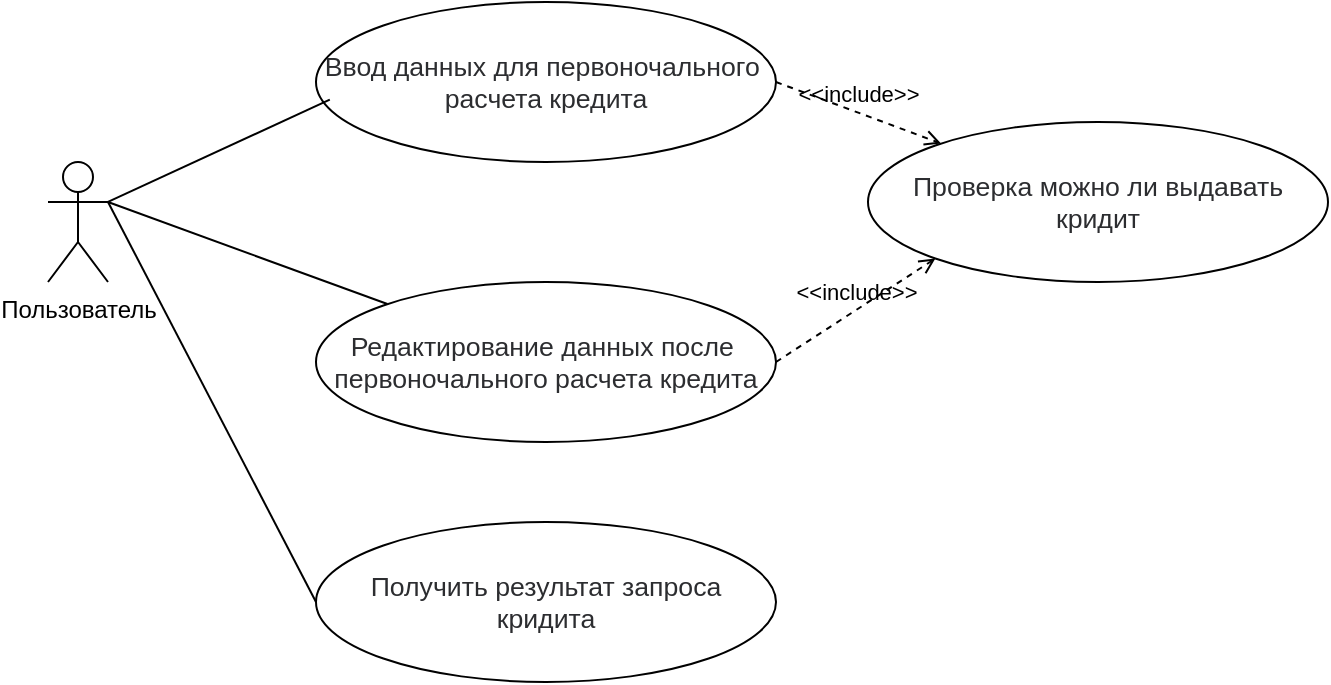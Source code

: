 <mxfile version="14.6.13" type="device"><diagram id="w5X8f1p3xOydfUCjfcnS" name="Страница 1"><mxGraphModel dx="1038" dy="607" grid="1" gridSize="10" guides="1" tooltips="1" connect="1" arrows="1" fold="1" page="1" pageScale="1" pageWidth="827" pageHeight="1169" math="0" shadow="0"><root><mxCell id="0"/><mxCell id="1" parent="0"/><mxCell id="9l69E3kyJ9mvDu5hccYO-1" value="Пользователь" style="shape=umlActor;verticalLabelPosition=bottom;verticalAlign=top;html=1;outlineConnect=0;" parent="1" vertex="1"><mxGeometry x="50" y="310" width="30" height="60" as="geometry"/></mxCell><mxCell id="9l69E3kyJ9mvDu5hccYO-2" value="&lt;span id=&quot;docs-internal-guid-afd97ce5-7fff-4a05-c160-9bf3127e9fb2&quot;&gt;&lt;span style=&quot;font-size: 10pt ; font-family: &amp;#34;arial&amp;#34; ; color: rgb(44 , 45 , 48) ; vertical-align: baseline&quot;&gt;Ввод данных для первоночального&amp;nbsp;&lt;br&gt;расчета кредита&lt;br&gt;&lt;/span&gt;&lt;/span&gt;" style="ellipse;whiteSpace=wrap;html=1;" parent="1" vertex="1"><mxGeometry x="184" y="230" width="230" height="80" as="geometry"/></mxCell><mxCell id="9l69E3kyJ9mvDu5hccYO-3" value="&lt;span id=&quot;docs-internal-guid-afd97ce5-7fff-4a05-c160-9bf3127e9fb2&quot;&gt;&lt;span style=&quot;font-size: 10pt ; font-family: &amp;#34;arial&amp;#34; ; color: rgb(44 , 45 , 48) ; vertical-align: baseline&quot;&gt;Редактирование данных после&amp;nbsp; первоночального&amp;nbsp;расчета кредита&lt;br&gt;&lt;/span&gt;&lt;/span&gt;" style="ellipse;whiteSpace=wrap;html=1;" parent="1" vertex="1"><mxGeometry x="184" y="370" width="230" height="80" as="geometry"/></mxCell><mxCell id="9l69E3kyJ9mvDu5hccYO-6" value="" style="endArrow=none;html=1;exitX=1;exitY=0.333;exitDx=0;exitDy=0;exitPerimeter=0;entryX=0.03;entryY=0.61;entryDx=0;entryDy=0;entryPerimeter=0;" parent="1" source="9l69E3kyJ9mvDu5hccYO-1" target="9l69E3kyJ9mvDu5hccYO-2" edge="1"><mxGeometry width="50" height="50" relative="1" as="geometry"><mxPoint x="90" y="700" as="sourcePoint"/><mxPoint x="451.795" y="1310.823" as="targetPoint"/></mxGeometry></mxCell><mxCell id="9l69E3kyJ9mvDu5hccYO-7" value="" style="endArrow=none;html=1;exitX=1;exitY=0.333;exitDx=0;exitDy=0;exitPerimeter=0;" parent="1" source="9l69E3kyJ9mvDu5hccYO-1" target="9l69E3kyJ9mvDu5hccYO-3" edge="1"><mxGeometry width="50" height="50" relative="1" as="geometry"><mxPoint x="90" y="340" as="sourcePoint"/><mxPoint x="200.9" y="288.8" as="targetPoint"/></mxGeometry></mxCell><mxCell id="CDp9b-2rq2D2VbxeDucU-1" value="&lt;span id=&quot;docs-internal-guid-afd97ce5-7fff-4a05-c160-9bf3127e9fb2&quot;&gt;&lt;span style=&quot;font-size: 10pt ; font-family: &amp;#34;arial&amp;#34; ; color: rgb(44 , 45 , 48) ; vertical-align: baseline&quot;&gt;Проверка можно ли выдавать кридит&lt;br&gt;&lt;/span&gt;&lt;/span&gt;" style="ellipse;whiteSpace=wrap;html=1;" vertex="1" parent="1"><mxGeometry x="460" y="290" width="230" height="80" as="geometry"/></mxCell><mxCell id="CDp9b-2rq2D2VbxeDucU-2" value="&lt;span id=&quot;docs-internal-guid-afd97ce5-7fff-4a05-c160-9bf3127e9fb2&quot;&gt;&lt;span style=&quot;font-size: 10pt ; font-family: &amp;#34;arial&amp;#34; ; color: rgb(44 , 45 , 48) ; vertical-align: baseline&quot;&gt;Получить результат запроса кридита&lt;br&gt;&lt;/span&gt;&lt;/span&gt;" style="ellipse;whiteSpace=wrap;html=1;" vertex="1" parent="1"><mxGeometry x="184" y="490" width="230" height="80" as="geometry"/></mxCell><mxCell id="CDp9b-2rq2D2VbxeDucU-3" value="" style="endArrow=none;html=1;entryX=0;entryY=0.5;entryDx=0;entryDy=0;" edge="1" parent="1" target="CDp9b-2rq2D2VbxeDucU-2"><mxGeometry width="50" height="50" relative="1" as="geometry"><mxPoint x="80" y="330" as="sourcePoint"/><mxPoint x="200.9" y="288.8" as="targetPoint"/></mxGeometry></mxCell><mxCell id="CDp9b-2rq2D2VbxeDucU-5" value="&amp;lt;&amp;lt;include&amp;gt;&amp;gt;" style="html=1;verticalAlign=bottom;labelBackgroundColor=none;endArrow=open;endFill=0;dashed=1;exitX=1;exitY=0.5;exitDx=0;exitDy=0;" edge="1" parent="1" source="9l69E3kyJ9mvDu5hccYO-2" target="CDp9b-2rq2D2VbxeDucU-1"><mxGeometry width="160" relative="1" as="geometry"><mxPoint x="390" y="160" as="sourcePoint"/><mxPoint x="550" y="160" as="targetPoint"/></mxGeometry></mxCell><mxCell id="CDp9b-2rq2D2VbxeDucU-6" value="&amp;lt;&amp;lt;include&amp;gt;&amp;gt;" style="html=1;verticalAlign=bottom;labelBackgroundColor=none;endArrow=open;endFill=0;dashed=1;exitX=1;exitY=0.5;exitDx=0;exitDy=0;entryX=0;entryY=1;entryDx=0;entryDy=0;" edge="1" parent="1" source="9l69E3kyJ9mvDu5hccYO-3" target="CDp9b-2rq2D2VbxeDucU-1"><mxGeometry width="160" relative="1" as="geometry"><mxPoint x="424" y="280" as="sourcePoint"/><mxPoint x="506.533" y="310.758" as="targetPoint"/></mxGeometry></mxCell></root></mxGraphModel></diagram></mxfile>